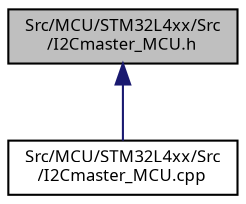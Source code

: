 digraph "Src/MCU/STM32L4xx/Src/I2Cmaster_MCU.h"
{
  edge [fontname="Sans",fontsize="8",labelfontname="Sans",labelfontsize="8"];
  node [fontname="Sans",fontsize="8",shape=record];
  Node1 [label="Src/MCU/STM32L4xx/Src\l/I2Cmaster_MCU.h",height=0.2,width=0.4,color="black", fillcolor="grey75", style="filled", fontcolor="black"];
  Node1 -> Node2 [dir="back",color="midnightblue",fontsize="8",style="solid",fontname="Sans"];
  Node2 [label="Src/MCU/STM32L4xx/Src\l/I2Cmaster_MCU.cpp",height=0.2,width=0.4,color="black", fillcolor="white", style="filled",URL="$_i2_cmaster___m_c_u_8cpp.html"];
}
